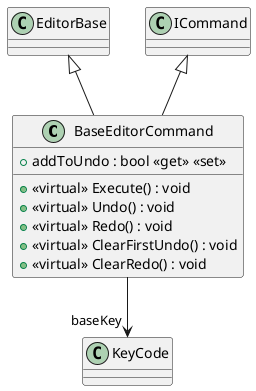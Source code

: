 @startuml
class BaseEditorCommand {
    + addToUndo : bool <<get>> <<set>>
    + <<virtual>> Execute() : void
    + <<virtual>> Undo() : void
    + <<virtual>> Redo() : void
    + <<virtual>> ClearFirstUndo() : void
    + <<virtual>> ClearRedo() : void
}
EditorBase <|-- BaseEditorCommand
ICommand <|-- BaseEditorCommand
BaseEditorCommand --> "baseKey" KeyCode
@enduml
